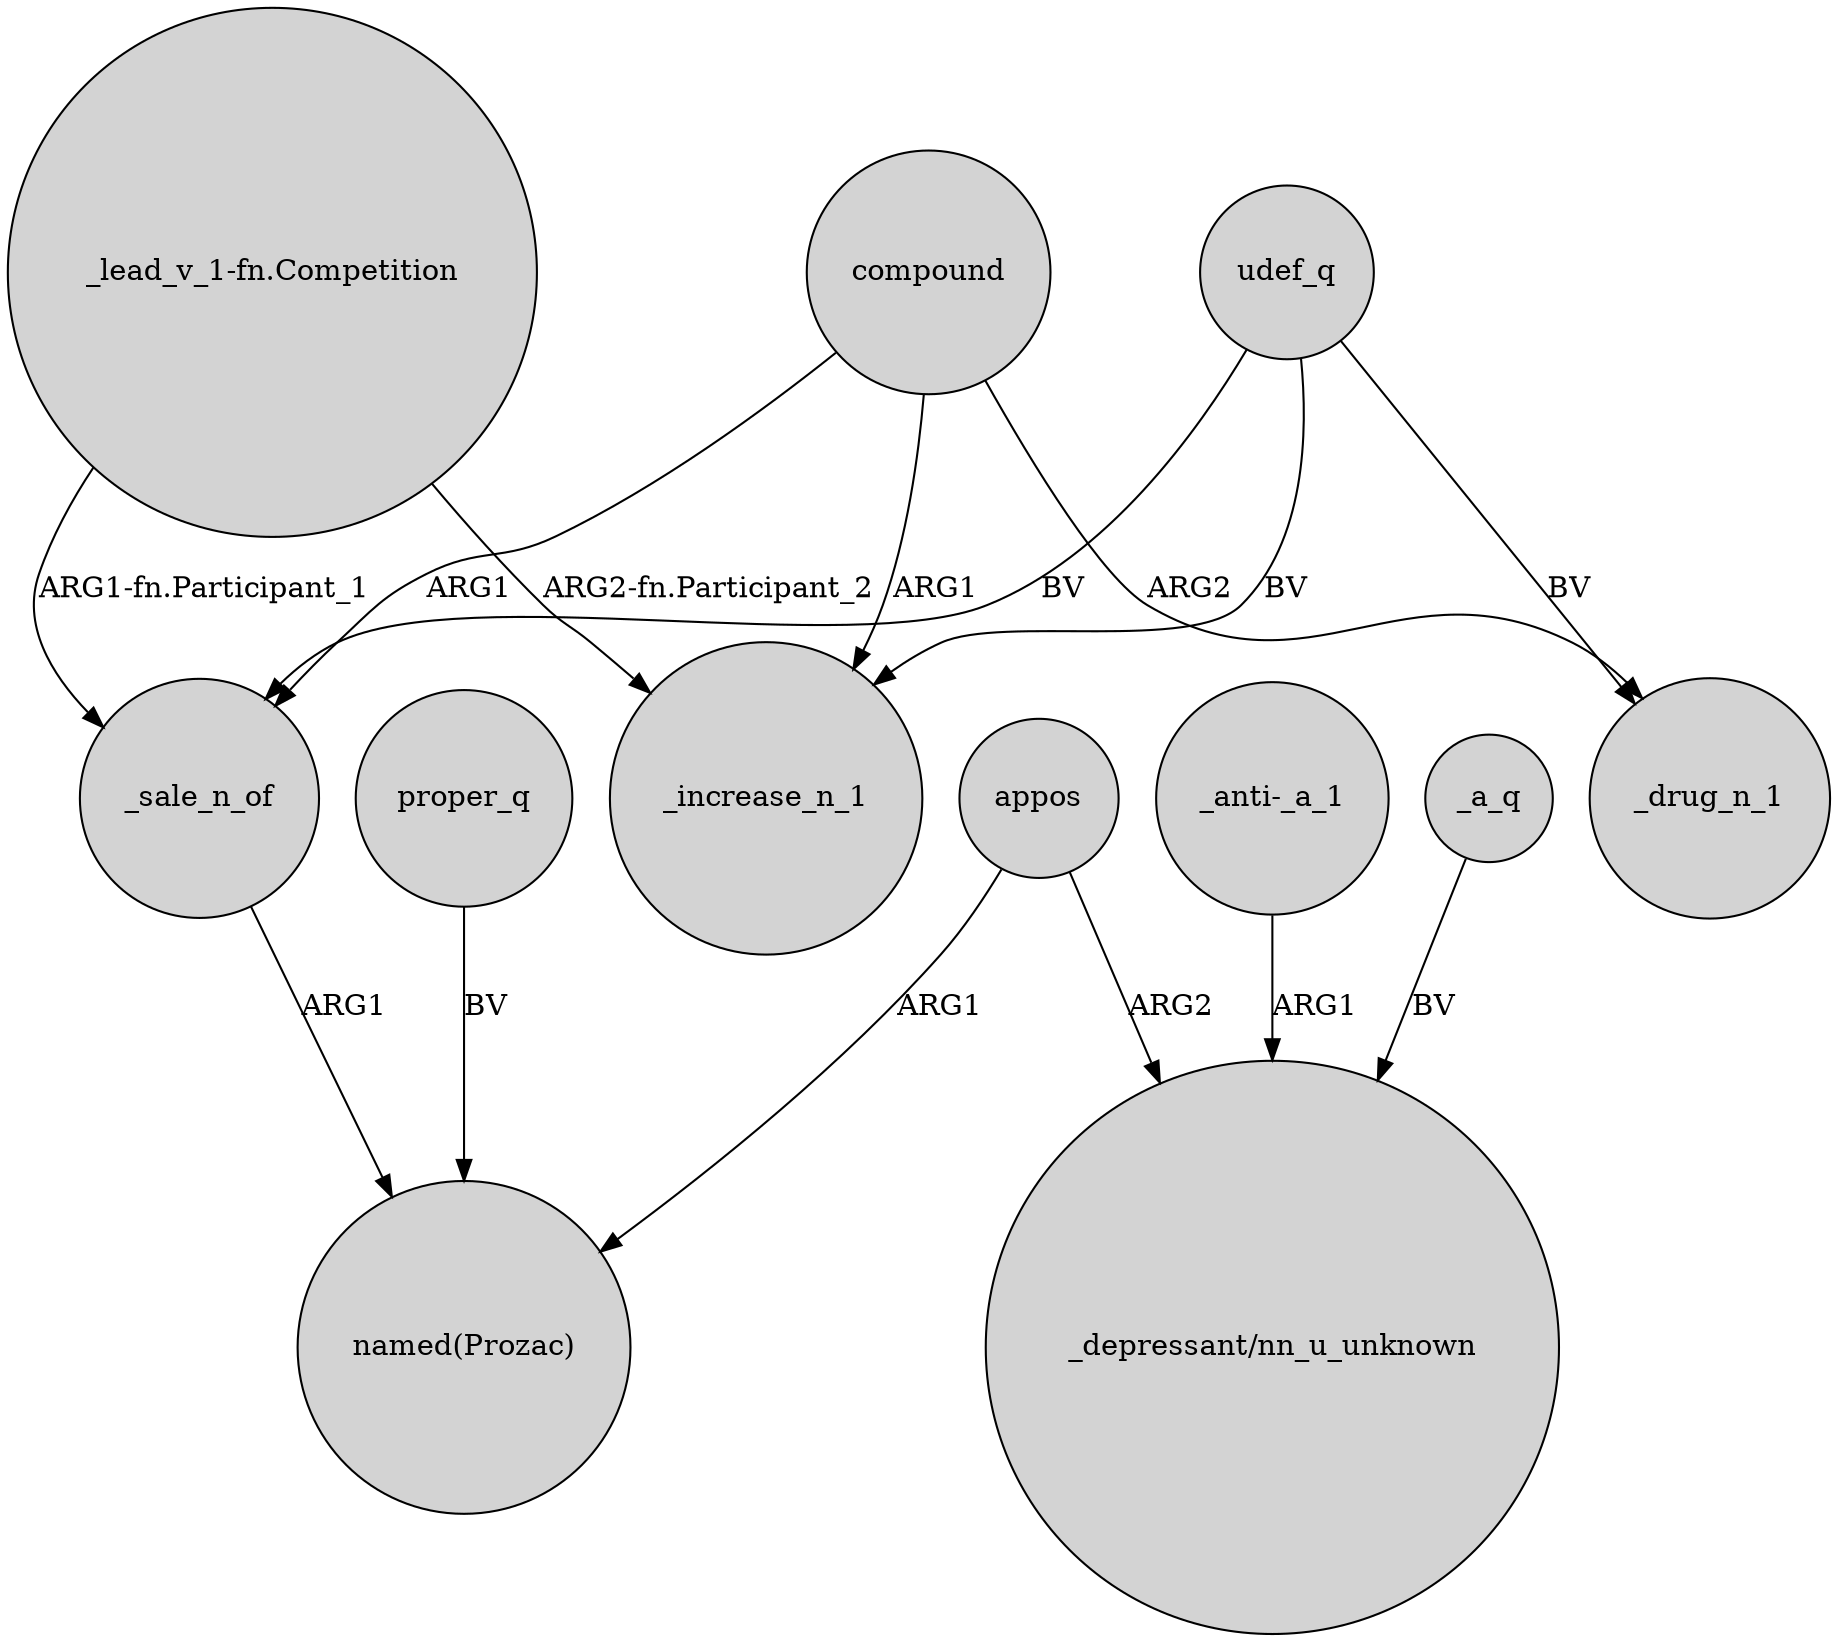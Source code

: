 digraph {
	node [shape=circle style=filled]
	"_lead_v_1-fn.Competition" -> _sale_n_of [label="ARG1-fn.Participant_1"]
	udef_q -> _sale_n_of [label=BV]
	udef_q -> _increase_n_1 [label=BV]
	compound -> _increase_n_1 [label=ARG1]
	proper_q -> "named(Prozac)" [label=BV]
	_sale_n_of -> "named(Prozac)" [label=ARG1]
	"_anti-_a_1" -> "_depressant/nn_u_unknown" [label=ARG1]
	appos -> "_depressant/nn_u_unknown" [label=ARG2]
	udef_q -> _drug_n_1 [label=BV]
	_a_q -> "_depressant/nn_u_unknown" [label=BV]
	appos -> "named(Prozac)" [label=ARG1]
	"_lead_v_1-fn.Competition" -> _increase_n_1 [label="ARG2-fn.Participant_2"]
	compound -> _sale_n_of [label=ARG1]
	compound -> _drug_n_1 [label=ARG2]
}
